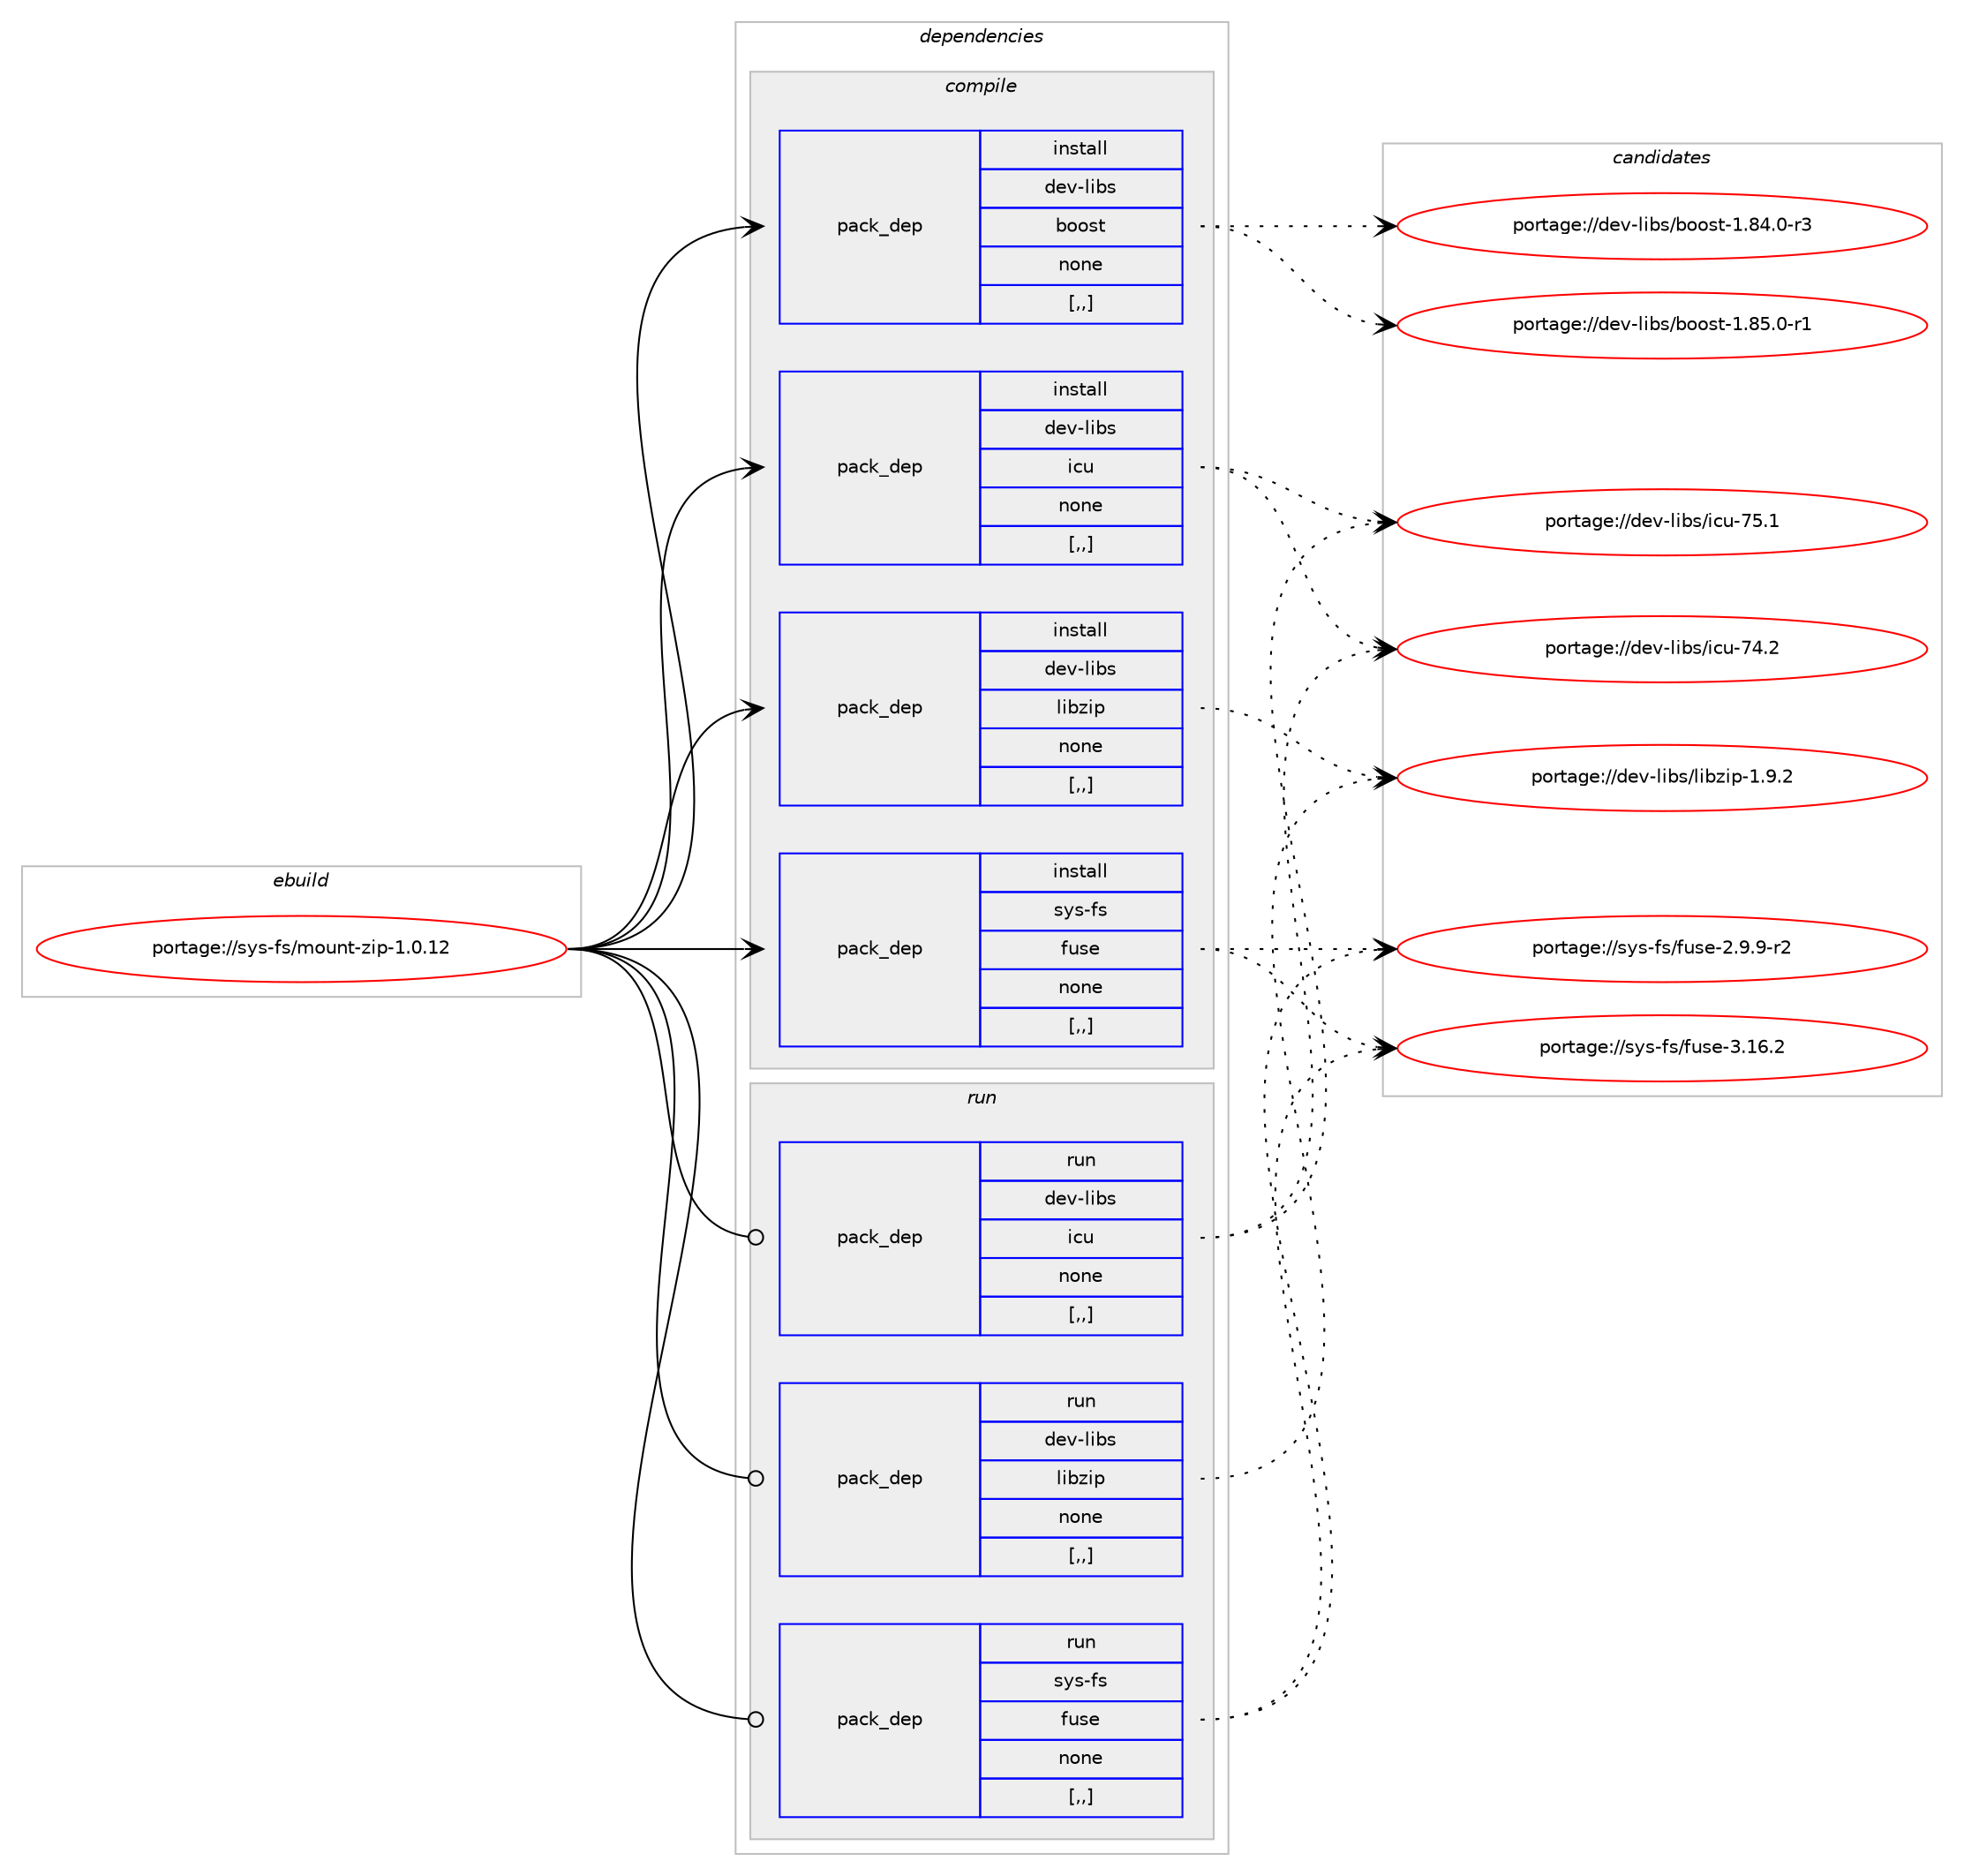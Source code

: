digraph prolog {

# *************
# Graph options
# *************

newrank=true;
concentrate=true;
compound=true;
graph [rankdir=LR,fontname=Helvetica,fontsize=10,ranksep=1.5];#, ranksep=2.5, nodesep=0.2];
edge  [arrowhead=vee];
node  [fontname=Helvetica,fontsize=10];

# **********
# The ebuild
# **********

subgraph cluster_leftcol {
color=gray;
label=<<i>ebuild</i>>;
id [label="portage://sys-fs/mount-zip-1.0.12", color=red, width=4, href="../sys-fs/mount-zip-1.0.12.svg"];
}

# ****************
# The dependencies
# ****************

subgraph cluster_midcol {
color=gray;
label=<<i>dependencies</i>>;
subgraph cluster_compile {
fillcolor="#eeeeee";
style=filled;
label=<<i>compile</i>>;
subgraph pack315790 {
dependency434481 [label=<<TABLE BORDER="0" CELLBORDER="1" CELLSPACING="0" CELLPADDING="4" WIDTH="220"><TR><TD ROWSPAN="6" CELLPADDING="30">pack_dep</TD></TR><TR><TD WIDTH="110">install</TD></TR><TR><TD>dev-libs</TD></TR><TR><TD>boost</TD></TR><TR><TD>none</TD></TR><TR><TD>[,,]</TD></TR></TABLE>>, shape=none, color=blue];
}
id:e -> dependency434481:w [weight=20,style="solid",arrowhead="vee"];
subgraph pack315791 {
dependency434482 [label=<<TABLE BORDER="0" CELLBORDER="1" CELLSPACING="0" CELLPADDING="4" WIDTH="220"><TR><TD ROWSPAN="6" CELLPADDING="30">pack_dep</TD></TR><TR><TD WIDTH="110">install</TD></TR><TR><TD>dev-libs</TD></TR><TR><TD>icu</TD></TR><TR><TD>none</TD></TR><TR><TD>[,,]</TD></TR></TABLE>>, shape=none, color=blue];
}
id:e -> dependency434482:w [weight=20,style="solid",arrowhead="vee"];
subgraph pack315792 {
dependency434483 [label=<<TABLE BORDER="0" CELLBORDER="1" CELLSPACING="0" CELLPADDING="4" WIDTH="220"><TR><TD ROWSPAN="6" CELLPADDING="30">pack_dep</TD></TR><TR><TD WIDTH="110">install</TD></TR><TR><TD>dev-libs</TD></TR><TR><TD>libzip</TD></TR><TR><TD>none</TD></TR><TR><TD>[,,]</TD></TR></TABLE>>, shape=none, color=blue];
}
id:e -> dependency434483:w [weight=20,style="solid",arrowhead="vee"];
subgraph pack315793 {
dependency434484 [label=<<TABLE BORDER="0" CELLBORDER="1" CELLSPACING="0" CELLPADDING="4" WIDTH="220"><TR><TD ROWSPAN="6" CELLPADDING="30">pack_dep</TD></TR><TR><TD WIDTH="110">install</TD></TR><TR><TD>sys-fs</TD></TR><TR><TD>fuse</TD></TR><TR><TD>none</TD></TR><TR><TD>[,,]</TD></TR></TABLE>>, shape=none, color=blue];
}
id:e -> dependency434484:w [weight=20,style="solid",arrowhead="vee"];
}
subgraph cluster_compileandrun {
fillcolor="#eeeeee";
style=filled;
label=<<i>compile and run</i>>;
}
subgraph cluster_run {
fillcolor="#eeeeee";
style=filled;
label=<<i>run</i>>;
subgraph pack315794 {
dependency434485 [label=<<TABLE BORDER="0" CELLBORDER="1" CELLSPACING="0" CELLPADDING="4" WIDTH="220"><TR><TD ROWSPAN="6" CELLPADDING="30">pack_dep</TD></TR><TR><TD WIDTH="110">run</TD></TR><TR><TD>dev-libs</TD></TR><TR><TD>icu</TD></TR><TR><TD>none</TD></TR><TR><TD>[,,]</TD></TR></TABLE>>, shape=none, color=blue];
}
id:e -> dependency434485:w [weight=20,style="solid",arrowhead="odot"];
subgraph pack315795 {
dependency434486 [label=<<TABLE BORDER="0" CELLBORDER="1" CELLSPACING="0" CELLPADDING="4" WIDTH="220"><TR><TD ROWSPAN="6" CELLPADDING="30">pack_dep</TD></TR><TR><TD WIDTH="110">run</TD></TR><TR><TD>dev-libs</TD></TR><TR><TD>libzip</TD></TR><TR><TD>none</TD></TR><TR><TD>[,,]</TD></TR></TABLE>>, shape=none, color=blue];
}
id:e -> dependency434486:w [weight=20,style="solid",arrowhead="odot"];
subgraph pack315796 {
dependency434487 [label=<<TABLE BORDER="0" CELLBORDER="1" CELLSPACING="0" CELLPADDING="4" WIDTH="220"><TR><TD ROWSPAN="6" CELLPADDING="30">pack_dep</TD></TR><TR><TD WIDTH="110">run</TD></TR><TR><TD>sys-fs</TD></TR><TR><TD>fuse</TD></TR><TR><TD>none</TD></TR><TR><TD>[,,]</TD></TR></TABLE>>, shape=none, color=blue];
}
id:e -> dependency434487:w [weight=20,style="solid",arrowhead="odot"];
}
}

# **************
# The candidates
# **************

subgraph cluster_choices {
rank=same;
color=gray;
label=<<i>candidates</i>>;

subgraph choice315790 {
color=black;
nodesep=1;
choice10010111845108105981154798111111115116454946565346484511449 [label="portage://dev-libs/boost-1.85.0-r1", color=red, width=4,href="../dev-libs/boost-1.85.0-r1.svg"];
choice10010111845108105981154798111111115116454946565246484511451 [label="portage://dev-libs/boost-1.84.0-r3", color=red, width=4,href="../dev-libs/boost-1.84.0-r3.svg"];
dependency434481:e -> choice10010111845108105981154798111111115116454946565346484511449:w [style=dotted,weight="100"];
dependency434481:e -> choice10010111845108105981154798111111115116454946565246484511451:w [style=dotted,weight="100"];
}
subgraph choice315791 {
color=black;
nodesep=1;
choice100101118451081059811547105991174555534649 [label="portage://dev-libs/icu-75.1", color=red, width=4,href="../dev-libs/icu-75.1.svg"];
choice100101118451081059811547105991174555524650 [label="portage://dev-libs/icu-74.2", color=red, width=4,href="../dev-libs/icu-74.2.svg"];
dependency434482:e -> choice100101118451081059811547105991174555534649:w [style=dotted,weight="100"];
dependency434482:e -> choice100101118451081059811547105991174555524650:w [style=dotted,weight="100"];
}
subgraph choice315792 {
color=black;
nodesep=1;
choice10010111845108105981154710810598122105112454946574650 [label="portage://dev-libs/libzip-1.9.2", color=red, width=4,href="../dev-libs/libzip-1.9.2.svg"];
dependency434483:e -> choice10010111845108105981154710810598122105112454946574650:w [style=dotted,weight="100"];
}
subgraph choice315793 {
color=black;
nodesep=1;
choice115121115451021154710211711510145514649544650 [label="portage://sys-fs/fuse-3.16.2", color=red, width=4,href="../sys-fs/fuse-3.16.2.svg"];
choice11512111545102115471021171151014550465746574511450 [label="portage://sys-fs/fuse-2.9.9-r2", color=red, width=4,href="../sys-fs/fuse-2.9.9-r2.svg"];
dependency434484:e -> choice115121115451021154710211711510145514649544650:w [style=dotted,weight="100"];
dependency434484:e -> choice11512111545102115471021171151014550465746574511450:w [style=dotted,weight="100"];
}
subgraph choice315794 {
color=black;
nodesep=1;
choice100101118451081059811547105991174555534649 [label="portage://dev-libs/icu-75.1", color=red, width=4,href="../dev-libs/icu-75.1.svg"];
choice100101118451081059811547105991174555524650 [label="portage://dev-libs/icu-74.2", color=red, width=4,href="../dev-libs/icu-74.2.svg"];
dependency434485:e -> choice100101118451081059811547105991174555534649:w [style=dotted,weight="100"];
dependency434485:e -> choice100101118451081059811547105991174555524650:w [style=dotted,weight="100"];
}
subgraph choice315795 {
color=black;
nodesep=1;
choice10010111845108105981154710810598122105112454946574650 [label="portage://dev-libs/libzip-1.9.2", color=red, width=4,href="../dev-libs/libzip-1.9.2.svg"];
dependency434486:e -> choice10010111845108105981154710810598122105112454946574650:w [style=dotted,weight="100"];
}
subgraph choice315796 {
color=black;
nodesep=1;
choice115121115451021154710211711510145514649544650 [label="portage://sys-fs/fuse-3.16.2", color=red, width=4,href="../sys-fs/fuse-3.16.2.svg"];
choice11512111545102115471021171151014550465746574511450 [label="portage://sys-fs/fuse-2.9.9-r2", color=red, width=4,href="../sys-fs/fuse-2.9.9-r2.svg"];
dependency434487:e -> choice115121115451021154710211711510145514649544650:w [style=dotted,weight="100"];
dependency434487:e -> choice11512111545102115471021171151014550465746574511450:w [style=dotted,weight="100"];
}
}

}

